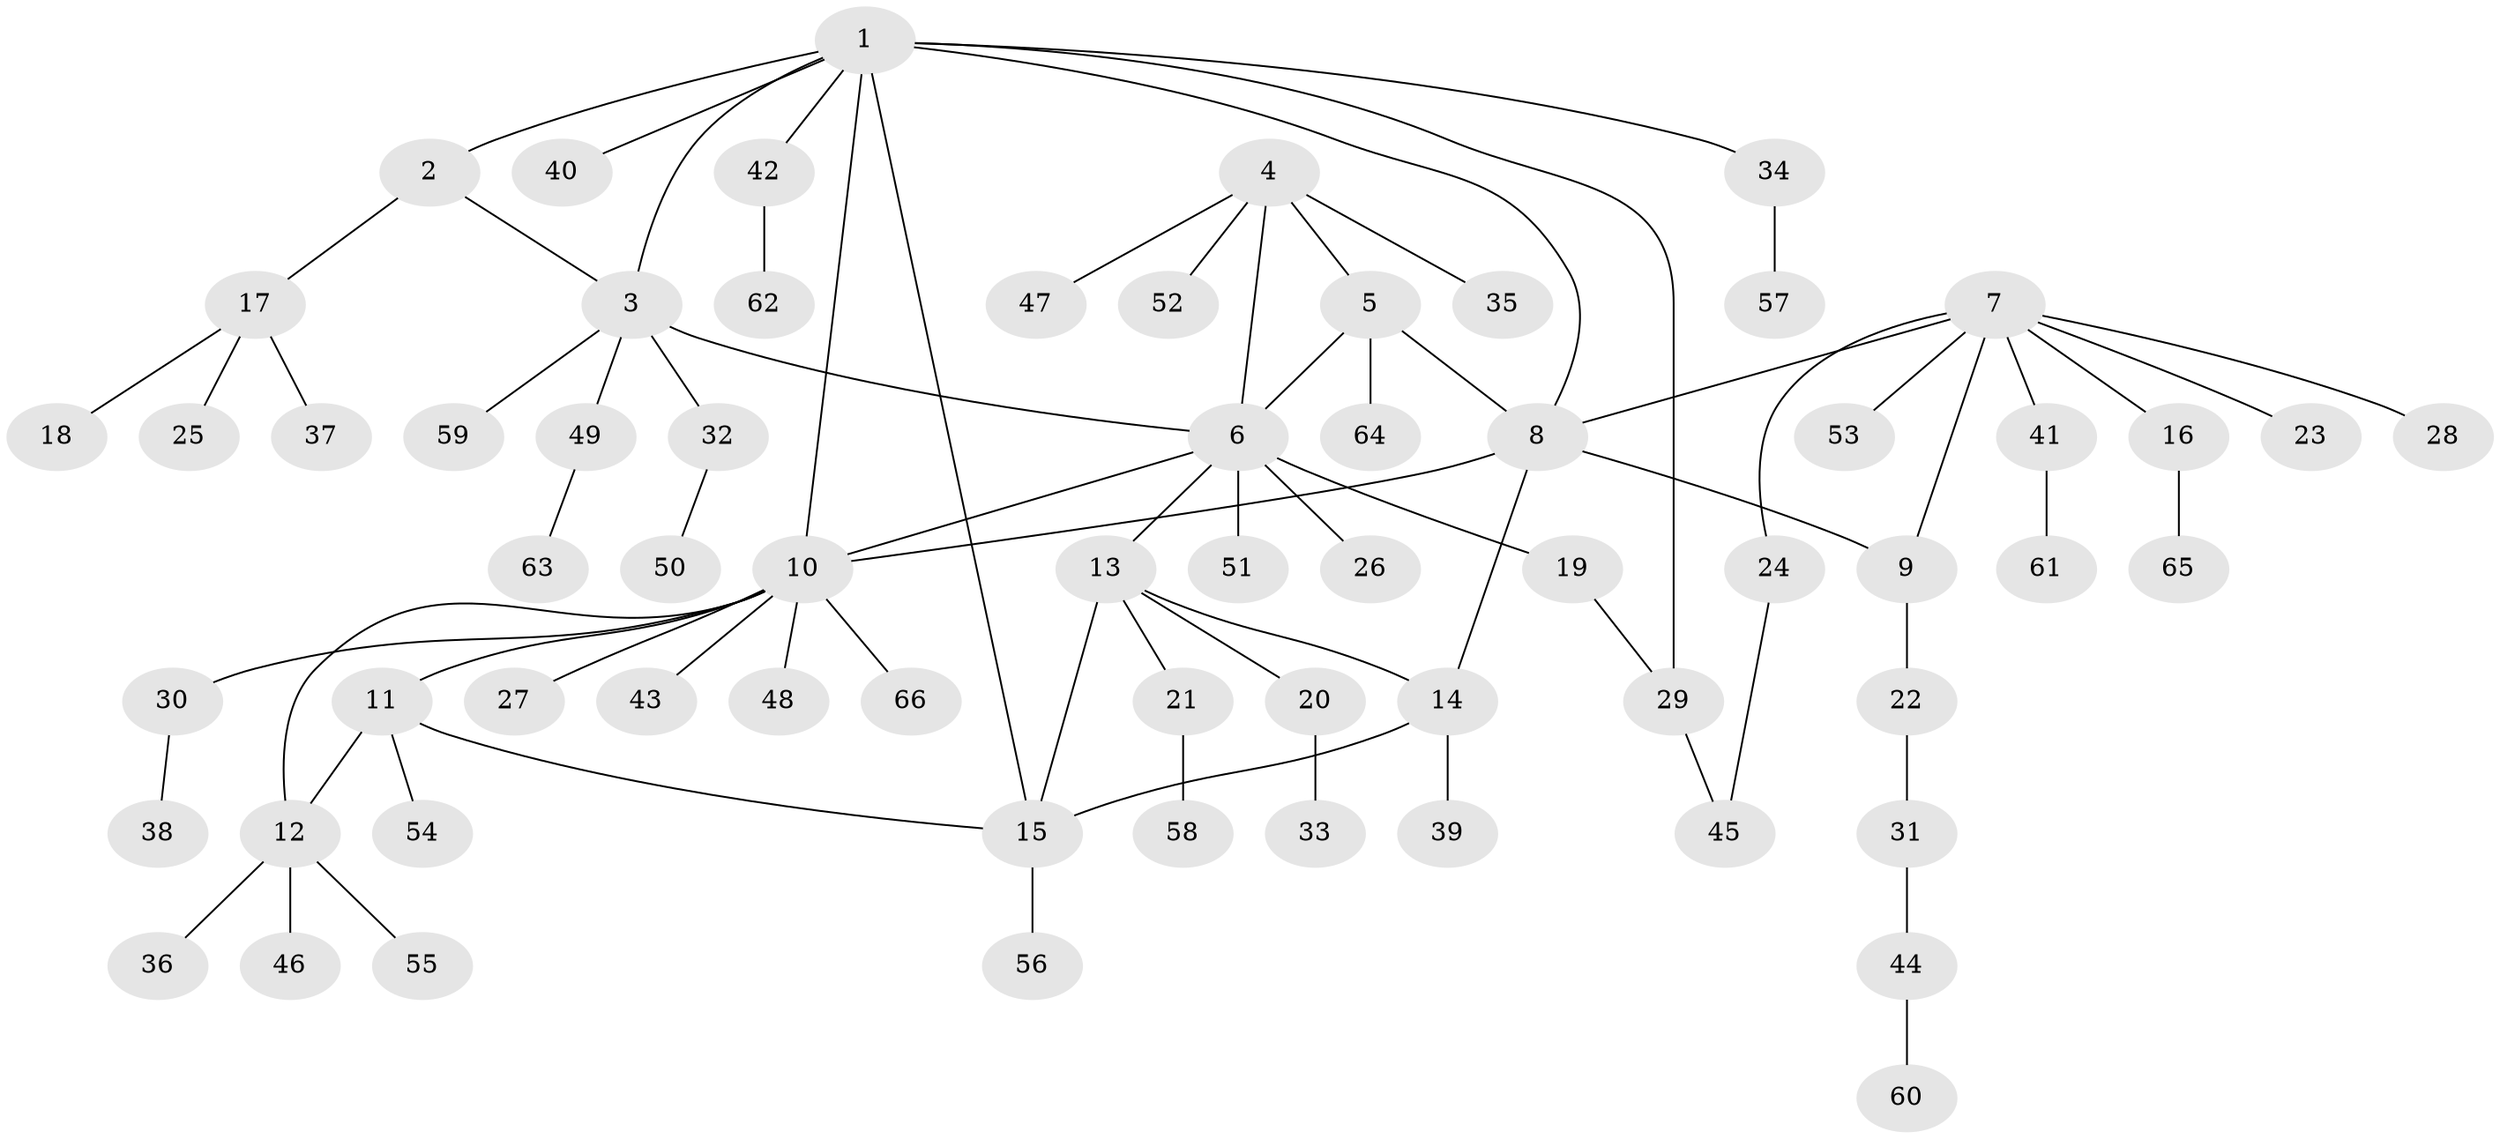 // coarse degree distribution, {8: 0.03333333333333333, 3: 0.23333333333333334, 5: 0.06666666666666667, 6: 0.06666666666666667, 4: 0.06666666666666667, 7: 0.03333333333333333, 1: 0.4666666666666667, 2: 0.03333333333333333}
// Generated by graph-tools (version 1.1) at 2025/52/03/04/25 22:52:22]
// undirected, 66 vertices, 78 edges
graph export_dot {
  node [color=gray90,style=filled];
  1;
  2;
  3;
  4;
  5;
  6;
  7;
  8;
  9;
  10;
  11;
  12;
  13;
  14;
  15;
  16;
  17;
  18;
  19;
  20;
  21;
  22;
  23;
  24;
  25;
  26;
  27;
  28;
  29;
  30;
  31;
  32;
  33;
  34;
  35;
  36;
  37;
  38;
  39;
  40;
  41;
  42;
  43;
  44;
  45;
  46;
  47;
  48;
  49;
  50;
  51;
  52;
  53;
  54;
  55;
  56;
  57;
  58;
  59;
  60;
  61;
  62;
  63;
  64;
  65;
  66;
  1 -- 2;
  1 -- 3;
  1 -- 8;
  1 -- 10;
  1 -- 15;
  1 -- 29;
  1 -- 34;
  1 -- 40;
  1 -- 42;
  2 -- 3;
  2 -- 17;
  3 -- 6;
  3 -- 32;
  3 -- 49;
  3 -- 59;
  4 -- 5;
  4 -- 6;
  4 -- 35;
  4 -- 47;
  4 -- 52;
  5 -- 6;
  5 -- 8;
  5 -- 64;
  6 -- 10;
  6 -- 13;
  6 -- 19;
  6 -- 26;
  6 -- 51;
  7 -- 8;
  7 -- 9;
  7 -- 16;
  7 -- 23;
  7 -- 24;
  7 -- 28;
  7 -- 41;
  7 -- 53;
  8 -- 9;
  8 -- 10;
  8 -- 14;
  9 -- 22;
  10 -- 11;
  10 -- 12;
  10 -- 27;
  10 -- 30;
  10 -- 43;
  10 -- 48;
  10 -- 66;
  11 -- 12;
  11 -- 15;
  11 -- 54;
  12 -- 36;
  12 -- 46;
  12 -- 55;
  13 -- 14;
  13 -- 15;
  13 -- 20;
  13 -- 21;
  14 -- 15;
  14 -- 39;
  15 -- 56;
  16 -- 65;
  17 -- 18;
  17 -- 25;
  17 -- 37;
  19 -- 29;
  20 -- 33;
  21 -- 58;
  22 -- 31;
  24 -- 45;
  29 -- 45;
  30 -- 38;
  31 -- 44;
  32 -- 50;
  34 -- 57;
  41 -- 61;
  42 -- 62;
  44 -- 60;
  49 -- 63;
}

